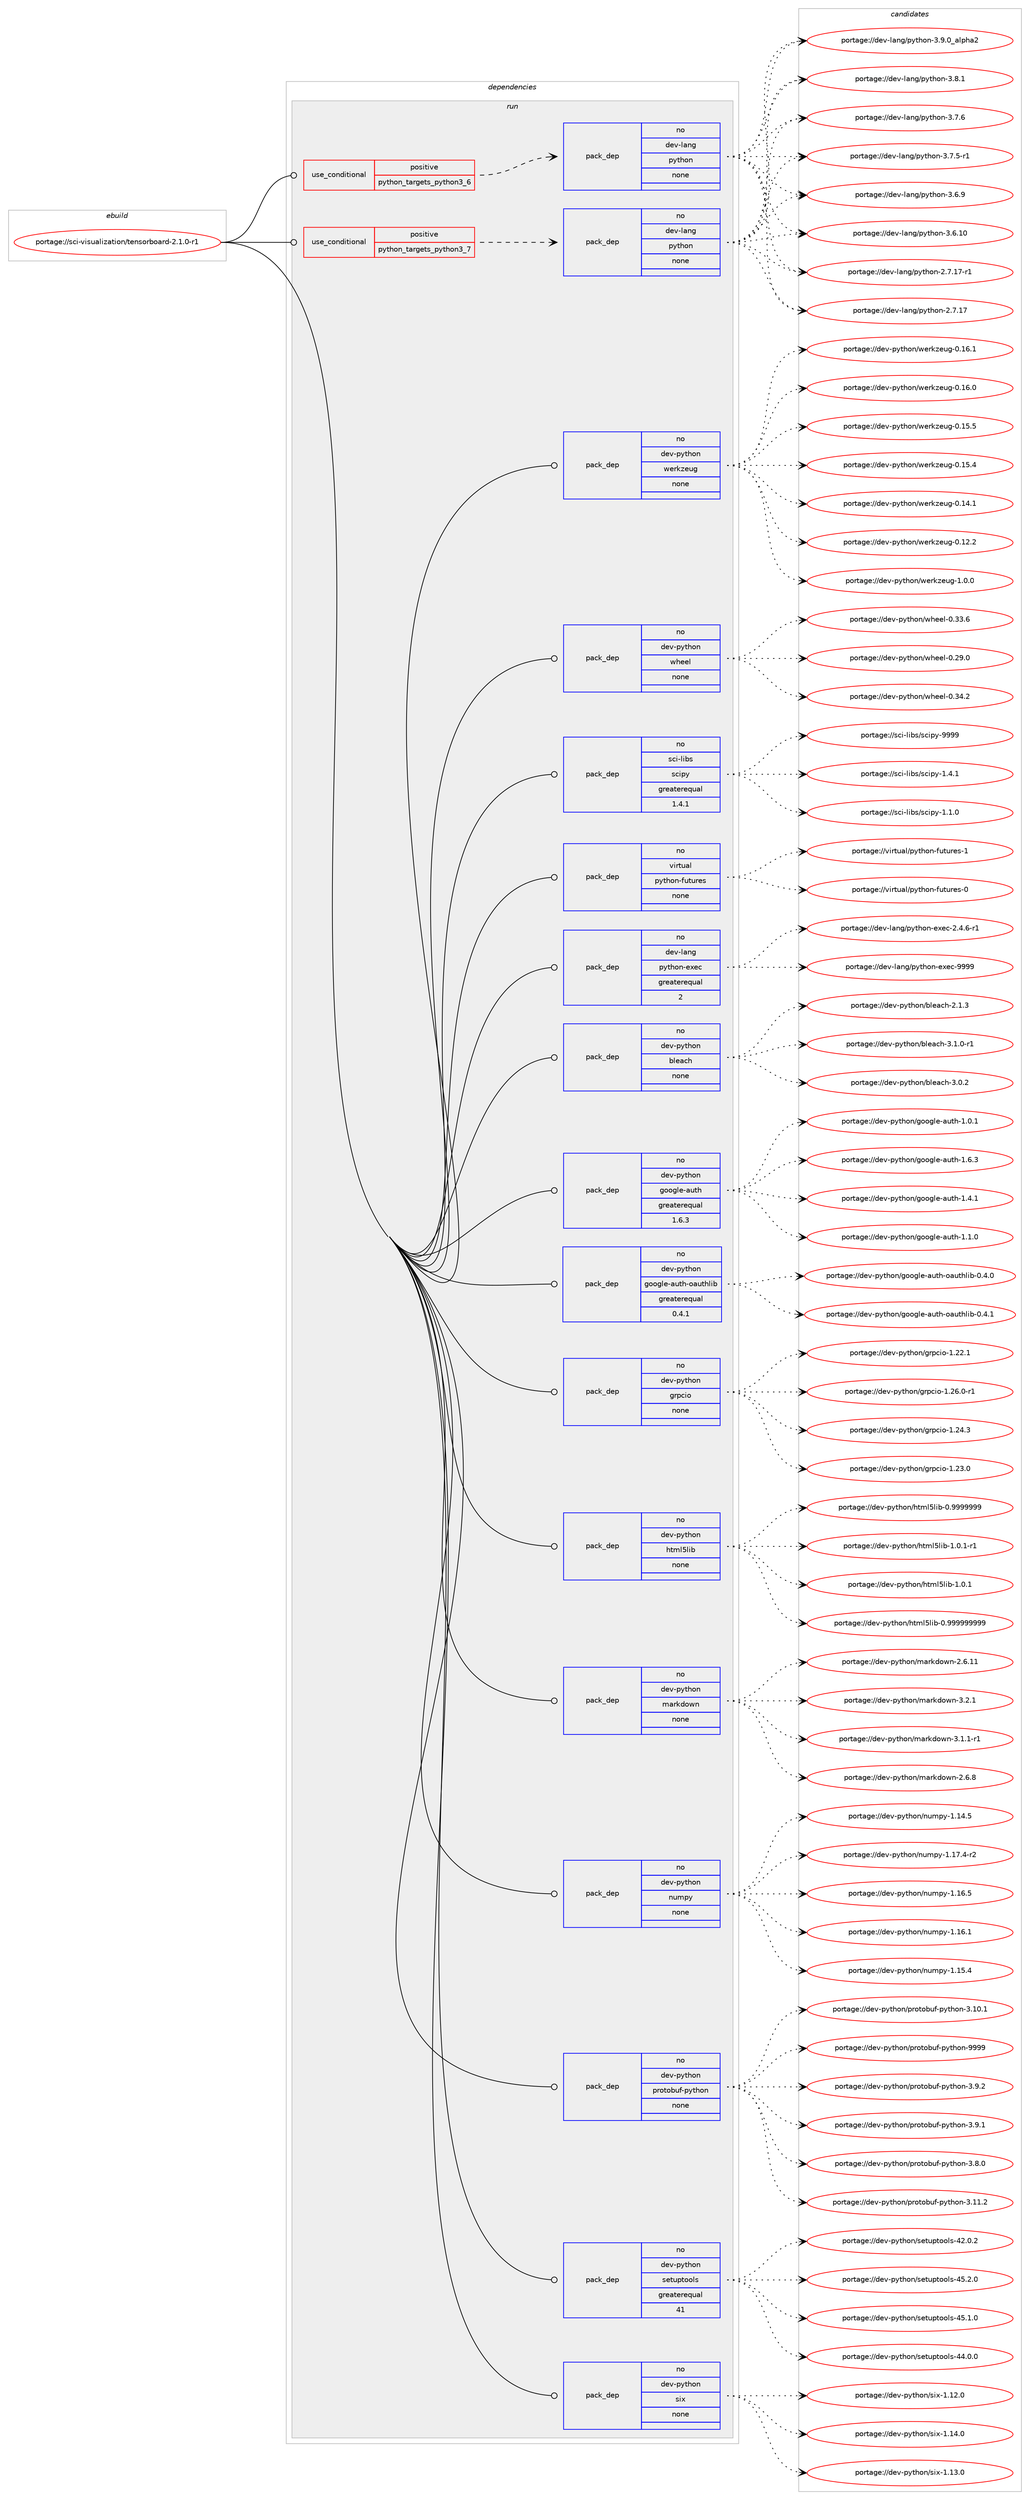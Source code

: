 digraph prolog {

# *************
# Graph options
# *************

newrank=true;
concentrate=true;
compound=true;
graph [rankdir=LR,fontname=Helvetica,fontsize=10,ranksep=1.5];#, ranksep=2.5, nodesep=0.2];
edge  [arrowhead=vee];
node  [fontname=Helvetica,fontsize=10];

# **********
# The ebuild
# **********

subgraph cluster_leftcol {
color=gray;
rank=same;
label=<<i>ebuild</i>>;
id [label="portage://sci-visualization/tensorboard-2.1.0-r1", color=red, width=4, href="../sci-visualization/tensorboard-2.1.0-r1.svg"];
}

# ****************
# The dependencies
# ****************

subgraph cluster_midcol {
color=gray;
label=<<i>dependencies</i>>;
subgraph cluster_compile {
fillcolor="#eeeeee";
style=filled;
label=<<i>compile</i>>;
}
subgraph cluster_compileandrun {
fillcolor="#eeeeee";
style=filled;
label=<<i>compile and run</i>>;
}
subgraph cluster_run {
fillcolor="#eeeeee";
style=filled;
label=<<i>run</i>>;
subgraph cond10020 {
dependency48235 [label=<<TABLE BORDER="0" CELLBORDER="1" CELLSPACING="0" CELLPADDING="4"><TR><TD ROWSPAN="3" CELLPADDING="10">use_conditional</TD></TR><TR><TD>positive</TD></TR><TR><TD>python_targets_python3_6</TD></TR></TABLE>>, shape=none, color=red];
subgraph pack37158 {
dependency48236 [label=<<TABLE BORDER="0" CELLBORDER="1" CELLSPACING="0" CELLPADDING="4" WIDTH="220"><TR><TD ROWSPAN="6" CELLPADDING="30">pack_dep</TD></TR><TR><TD WIDTH="110">no</TD></TR><TR><TD>dev-lang</TD></TR><TR><TD>python</TD></TR><TR><TD>none</TD></TR><TR><TD></TD></TR></TABLE>>, shape=none, color=blue];
}
dependency48235:e -> dependency48236:w [weight=20,style="dashed",arrowhead="vee"];
}
id:e -> dependency48235:w [weight=20,style="solid",arrowhead="odot"];
subgraph cond10021 {
dependency48237 [label=<<TABLE BORDER="0" CELLBORDER="1" CELLSPACING="0" CELLPADDING="4"><TR><TD ROWSPAN="3" CELLPADDING="10">use_conditional</TD></TR><TR><TD>positive</TD></TR><TR><TD>python_targets_python3_7</TD></TR></TABLE>>, shape=none, color=red];
subgraph pack37159 {
dependency48238 [label=<<TABLE BORDER="0" CELLBORDER="1" CELLSPACING="0" CELLPADDING="4" WIDTH="220"><TR><TD ROWSPAN="6" CELLPADDING="30">pack_dep</TD></TR><TR><TD WIDTH="110">no</TD></TR><TR><TD>dev-lang</TD></TR><TR><TD>python</TD></TR><TR><TD>none</TD></TR><TR><TD></TD></TR></TABLE>>, shape=none, color=blue];
}
dependency48237:e -> dependency48238:w [weight=20,style="dashed",arrowhead="vee"];
}
id:e -> dependency48237:w [weight=20,style="solid",arrowhead="odot"];
subgraph pack37160 {
dependency48239 [label=<<TABLE BORDER="0" CELLBORDER="1" CELLSPACING="0" CELLPADDING="4" WIDTH="220"><TR><TD ROWSPAN="6" CELLPADDING="30">pack_dep</TD></TR><TR><TD WIDTH="110">no</TD></TR><TR><TD>dev-lang</TD></TR><TR><TD>python-exec</TD></TR><TR><TD>greaterequal</TD></TR><TR><TD>2</TD></TR></TABLE>>, shape=none, color=blue];
}
id:e -> dependency48239:w [weight=20,style="solid",arrowhead="odot"];
subgraph pack37161 {
dependency48240 [label=<<TABLE BORDER="0" CELLBORDER="1" CELLSPACING="0" CELLPADDING="4" WIDTH="220"><TR><TD ROWSPAN="6" CELLPADDING="30">pack_dep</TD></TR><TR><TD WIDTH="110">no</TD></TR><TR><TD>dev-python</TD></TR><TR><TD>bleach</TD></TR><TR><TD>none</TD></TR><TR><TD></TD></TR></TABLE>>, shape=none, color=blue];
}
id:e -> dependency48240:w [weight=20,style="solid",arrowhead="odot"];
subgraph pack37162 {
dependency48241 [label=<<TABLE BORDER="0" CELLBORDER="1" CELLSPACING="0" CELLPADDING="4" WIDTH="220"><TR><TD ROWSPAN="6" CELLPADDING="30">pack_dep</TD></TR><TR><TD WIDTH="110">no</TD></TR><TR><TD>dev-python</TD></TR><TR><TD>google-auth</TD></TR><TR><TD>greaterequal</TD></TR><TR><TD>1.6.3</TD></TR></TABLE>>, shape=none, color=blue];
}
id:e -> dependency48241:w [weight=20,style="solid",arrowhead="odot"];
subgraph pack37163 {
dependency48242 [label=<<TABLE BORDER="0" CELLBORDER="1" CELLSPACING="0" CELLPADDING="4" WIDTH="220"><TR><TD ROWSPAN="6" CELLPADDING="30">pack_dep</TD></TR><TR><TD WIDTH="110">no</TD></TR><TR><TD>dev-python</TD></TR><TR><TD>google-auth-oauthlib</TD></TR><TR><TD>greaterequal</TD></TR><TR><TD>0.4.1</TD></TR></TABLE>>, shape=none, color=blue];
}
id:e -> dependency48242:w [weight=20,style="solid",arrowhead="odot"];
subgraph pack37164 {
dependency48243 [label=<<TABLE BORDER="0" CELLBORDER="1" CELLSPACING="0" CELLPADDING="4" WIDTH="220"><TR><TD ROWSPAN="6" CELLPADDING="30">pack_dep</TD></TR><TR><TD WIDTH="110">no</TD></TR><TR><TD>dev-python</TD></TR><TR><TD>grpcio</TD></TR><TR><TD>none</TD></TR><TR><TD></TD></TR></TABLE>>, shape=none, color=blue];
}
id:e -> dependency48243:w [weight=20,style="solid",arrowhead="odot"];
subgraph pack37165 {
dependency48244 [label=<<TABLE BORDER="0" CELLBORDER="1" CELLSPACING="0" CELLPADDING="4" WIDTH="220"><TR><TD ROWSPAN="6" CELLPADDING="30">pack_dep</TD></TR><TR><TD WIDTH="110">no</TD></TR><TR><TD>dev-python</TD></TR><TR><TD>html5lib</TD></TR><TR><TD>none</TD></TR><TR><TD></TD></TR></TABLE>>, shape=none, color=blue];
}
id:e -> dependency48244:w [weight=20,style="solid",arrowhead="odot"];
subgraph pack37166 {
dependency48245 [label=<<TABLE BORDER="0" CELLBORDER="1" CELLSPACING="0" CELLPADDING="4" WIDTH="220"><TR><TD ROWSPAN="6" CELLPADDING="30">pack_dep</TD></TR><TR><TD WIDTH="110">no</TD></TR><TR><TD>dev-python</TD></TR><TR><TD>markdown</TD></TR><TR><TD>none</TD></TR><TR><TD></TD></TR></TABLE>>, shape=none, color=blue];
}
id:e -> dependency48245:w [weight=20,style="solid",arrowhead="odot"];
subgraph pack37167 {
dependency48246 [label=<<TABLE BORDER="0" CELLBORDER="1" CELLSPACING="0" CELLPADDING="4" WIDTH="220"><TR><TD ROWSPAN="6" CELLPADDING="30">pack_dep</TD></TR><TR><TD WIDTH="110">no</TD></TR><TR><TD>dev-python</TD></TR><TR><TD>numpy</TD></TR><TR><TD>none</TD></TR><TR><TD></TD></TR></TABLE>>, shape=none, color=blue];
}
id:e -> dependency48246:w [weight=20,style="solid",arrowhead="odot"];
subgraph pack37168 {
dependency48247 [label=<<TABLE BORDER="0" CELLBORDER="1" CELLSPACING="0" CELLPADDING="4" WIDTH="220"><TR><TD ROWSPAN="6" CELLPADDING="30">pack_dep</TD></TR><TR><TD WIDTH="110">no</TD></TR><TR><TD>dev-python</TD></TR><TR><TD>protobuf-python</TD></TR><TR><TD>none</TD></TR><TR><TD></TD></TR></TABLE>>, shape=none, color=blue];
}
id:e -> dependency48247:w [weight=20,style="solid",arrowhead="odot"];
subgraph pack37169 {
dependency48248 [label=<<TABLE BORDER="0" CELLBORDER="1" CELLSPACING="0" CELLPADDING="4" WIDTH="220"><TR><TD ROWSPAN="6" CELLPADDING="30">pack_dep</TD></TR><TR><TD WIDTH="110">no</TD></TR><TR><TD>dev-python</TD></TR><TR><TD>setuptools</TD></TR><TR><TD>greaterequal</TD></TR><TR><TD>41</TD></TR></TABLE>>, shape=none, color=blue];
}
id:e -> dependency48248:w [weight=20,style="solid",arrowhead="odot"];
subgraph pack37170 {
dependency48249 [label=<<TABLE BORDER="0" CELLBORDER="1" CELLSPACING="0" CELLPADDING="4" WIDTH="220"><TR><TD ROWSPAN="6" CELLPADDING="30">pack_dep</TD></TR><TR><TD WIDTH="110">no</TD></TR><TR><TD>dev-python</TD></TR><TR><TD>six</TD></TR><TR><TD>none</TD></TR><TR><TD></TD></TR></TABLE>>, shape=none, color=blue];
}
id:e -> dependency48249:w [weight=20,style="solid",arrowhead="odot"];
subgraph pack37171 {
dependency48250 [label=<<TABLE BORDER="0" CELLBORDER="1" CELLSPACING="0" CELLPADDING="4" WIDTH="220"><TR><TD ROWSPAN="6" CELLPADDING="30">pack_dep</TD></TR><TR><TD WIDTH="110">no</TD></TR><TR><TD>dev-python</TD></TR><TR><TD>werkzeug</TD></TR><TR><TD>none</TD></TR><TR><TD></TD></TR></TABLE>>, shape=none, color=blue];
}
id:e -> dependency48250:w [weight=20,style="solid",arrowhead="odot"];
subgraph pack37172 {
dependency48251 [label=<<TABLE BORDER="0" CELLBORDER="1" CELLSPACING="0" CELLPADDING="4" WIDTH="220"><TR><TD ROWSPAN="6" CELLPADDING="30">pack_dep</TD></TR><TR><TD WIDTH="110">no</TD></TR><TR><TD>dev-python</TD></TR><TR><TD>wheel</TD></TR><TR><TD>none</TD></TR><TR><TD></TD></TR></TABLE>>, shape=none, color=blue];
}
id:e -> dependency48251:w [weight=20,style="solid",arrowhead="odot"];
subgraph pack37173 {
dependency48252 [label=<<TABLE BORDER="0" CELLBORDER="1" CELLSPACING="0" CELLPADDING="4" WIDTH="220"><TR><TD ROWSPAN="6" CELLPADDING="30">pack_dep</TD></TR><TR><TD WIDTH="110">no</TD></TR><TR><TD>sci-libs</TD></TR><TR><TD>scipy</TD></TR><TR><TD>greaterequal</TD></TR><TR><TD>1.4.1</TD></TR></TABLE>>, shape=none, color=blue];
}
id:e -> dependency48252:w [weight=20,style="solid",arrowhead="odot"];
subgraph pack37174 {
dependency48253 [label=<<TABLE BORDER="0" CELLBORDER="1" CELLSPACING="0" CELLPADDING="4" WIDTH="220"><TR><TD ROWSPAN="6" CELLPADDING="30">pack_dep</TD></TR><TR><TD WIDTH="110">no</TD></TR><TR><TD>virtual</TD></TR><TR><TD>python-futures</TD></TR><TR><TD>none</TD></TR><TR><TD></TD></TR></TABLE>>, shape=none, color=blue];
}
id:e -> dependency48253:w [weight=20,style="solid",arrowhead="odot"];
}
}

# **************
# The candidates
# **************

subgraph cluster_choices {
rank=same;
color=gray;
label=<<i>candidates</i>>;

subgraph choice37158 {
color=black;
nodesep=1;
choice10010111845108971101034711212111610411111045514657464895971081121049750 [label="portage://dev-lang/python-3.9.0_alpha2", color=red, width=4,href="../dev-lang/python-3.9.0_alpha2.svg"];
choice100101118451089711010347112121116104111110455146564649 [label="portage://dev-lang/python-3.8.1", color=red, width=4,href="../dev-lang/python-3.8.1.svg"];
choice100101118451089711010347112121116104111110455146554654 [label="portage://dev-lang/python-3.7.6", color=red, width=4,href="../dev-lang/python-3.7.6.svg"];
choice1001011184510897110103471121211161041111104551465546534511449 [label="portage://dev-lang/python-3.7.5-r1", color=red, width=4,href="../dev-lang/python-3.7.5-r1.svg"];
choice100101118451089711010347112121116104111110455146544657 [label="portage://dev-lang/python-3.6.9", color=red, width=4,href="../dev-lang/python-3.6.9.svg"];
choice10010111845108971101034711212111610411111045514654464948 [label="portage://dev-lang/python-3.6.10", color=red, width=4,href="../dev-lang/python-3.6.10.svg"];
choice100101118451089711010347112121116104111110455046554649554511449 [label="portage://dev-lang/python-2.7.17-r1", color=red, width=4,href="../dev-lang/python-2.7.17-r1.svg"];
choice10010111845108971101034711212111610411111045504655464955 [label="portage://dev-lang/python-2.7.17", color=red, width=4,href="../dev-lang/python-2.7.17.svg"];
dependency48236:e -> choice10010111845108971101034711212111610411111045514657464895971081121049750:w [style=dotted,weight="100"];
dependency48236:e -> choice100101118451089711010347112121116104111110455146564649:w [style=dotted,weight="100"];
dependency48236:e -> choice100101118451089711010347112121116104111110455146554654:w [style=dotted,weight="100"];
dependency48236:e -> choice1001011184510897110103471121211161041111104551465546534511449:w [style=dotted,weight="100"];
dependency48236:e -> choice100101118451089711010347112121116104111110455146544657:w [style=dotted,weight="100"];
dependency48236:e -> choice10010111845108971101034711212111610411111045514654464948:w [style=dotted,weight="100"];
dependency48236:e -> choice100101118451089711010347112121116104111110455046554649554511449:w [style=dotted,weight="100"];
dependency48236:e -> choice10010111845108971101034711212111610411111045504655464955:w [style=dotted,weight="100"];
}
subgraph choice37159 {
color=black;
nodesep=1;
choice10010111845108971101034711212111610411111045514657464895971081121049750 [label="portage://dev-lang/python-3.9.0_alpha2", color=red, width=4,href="../dev-lang/python-3.9.0_alpha2.svg"];
choice100101118451089711010347112121116104111110455146564649 [label="portage://dev-lang/python-3.8.1", color=red, width=4,href="../dev-lang/python-3.8.1.svg"];
choice100101118451089711010347112121116104111110455146554654 [label="portage://dev-lang/python-3.7.6", color=red, width=4,href="../dev-lang/python-3.7.6.svg"];
choice1001011184510897110103471121211161041111104551465546534511449 [label="portage://dev-lang/python-3.7.5-r1", color=red, width=4,href="../dev-lang/python-3.7.5-r1.svg"];
choice100101118451089711010347112121116104111110455146544657 [label="portage://dev-lang/python-3.6.9", color=red, width=4,href="../dev-lang/python-3.6.9.svg"];
choice10010111845108971101034711212111610411111045514654464948 [label="portage://dev-lang/python-3.6.10", color=red, width=4,href="../dev-lang/python-3.6.10.svg"];
choice100101118451089711010347112121116104111110455046554649554511449 [label="portage://dev-lang/python-2.7.17-r1", color=red, width=4,href="../dev-lang/python-2.7.17-r1.svg"];
choice10010111845108971101034711212111610411111045504655464955 [label="portage://dev-lang/python-2.7.17", color=red, width=4,href="../dev-lang/python-2.7.17.svg"];
dependency48238:e -> choice10010111845108971101034711212111610411111045514657464895971081121049750:w [style=dotted,weight="100"];
dependency48238:e -> choice100101118451089711010347112121116104111110455146564649:w [style=dotted,weight="100"];
dependency48238:e -> choice100101118451089711010347112121116104111110455146554654:w [style=dotted,weight="100"];
dependency48238:e -> choice1001011184510897110103471121211161041111104551465546534511449:w [style=dotted,weight="100"];
dependency48238:e -> choice100101118451089711010347112121116104111110455146544657:w [style=dotted,weight="100"];
dependency48238:e -> choice10010111845108971101034711212111610411111045514654464948:w [style=dotted,weight="100"];
dependency48238:e -> choice100101118451089711010347112121116104111110455046554649554511449:w [style=dotted,weight="100"];
dependency48238:e -> choice10010111845108971101034711212111610411111045504655464955:w [style=dotted,weight="100"];
}
subgraph choice37160 {
color=black;
nodesep=1;
choice10010111845108971101034711212111610411111045101120101994557575757 [label="portage://dev-lang/python-exec-9999", color=red, width=4,href="../dev-lang/python-exec-9999.svg"];
choice10010111845108971101034711212111610411111045101120101994550465246544511449 [label="portage://dev-lang/python-exec-2.4.6-r1", color=red, width=4,href="../dev-lang/python-exec-2.4.6-r1.svg"];
dependency48239:e -> choice10010111845108971101034711212111610411111045101120101994557575757:w [style=dotted,weight="100"];
dependency48239:e -> choice10010111845108971101034711212111610411111045101120101994550465246544511449:w [style=dotted,weight="100"];
}
subgraph choice37161 {
color=black;
nodesep=1;
choice10010111845112121116104111110479810810197991044551464946484511449 [label="portage://dev-python/bleach-3.1.0-r1", color=red, width=4,href="../dev-python/bleach-3.1.0-r1.svg"];
choice1001011184511212111610411111047981081019799104455146484650 [label="portage://dev-python/bleach-3.0.2", color=red, width=4,href="../dev-python/bleach-3.0.2.svg"];
choice1001011184511212111610411111047981081019799104455046494651 [label="portage://dev-python/bleach-2.1.3", color=red, width=4,href="../dev-python/bleach-2.1.3.svg"];
dependency48240:e -> choice10010111845112121116104111110479810810197991044551464946484511449:w [style=dotted,weight="100"];
dependency48240:e -> choice1001011184511212111610411111047981081019799104455146484650:w [style=dotted,weight="100"];
dependency48240:e -> choice1001011184511212111610411111047981081019799104455046494651:w [style=dotted,weight="100"];
}
subgraph choice37162 {
color=black;
nodesep=1;
choice10010111845112121116104111110471031111111031081014597117116104454946544651 [label="portage://dev-python/google-auth-1.6.3", color=red, width=4,href="../dev-python/google-auth-1.6.3.svg"];
choice10010111845112121116104111110471031111111031081014597117116104454946524649 [label="portage://dev-python/google-auth-1.4.1", color=red, width=4,href="../dev-python/google-auth-1.4.1.svg"];
choice10010111845112121116104111110471031111111031081014597117116104454946494648 [label="portage://dev-python/google-auth-1.1.0", color=red, width=4,href="../dev-python/google-auth-1.1.0.svg"];
choice10010111845112121116104111110471031111111031081014597117116104454946484649 [label="portage://dev-python/google-auth-1.0.1", color=red, width=4,href="../dev-python/google-auth-1.0.1.svg"];
dependency48241:e -> choice10010111845112121116104111110471031111111031081014597117116104454946544651:w [style=dotted,weight="100"];
dependency48241:e -> choice10010111845112121116104111110471031111111031081014597117116104454946524649:w [style=dotted,weight="100"];
dependency48241:e -> choice10010111845112121116104111110471031111111031081014597117116104454946494648:w [style=dotted,weight="100"];
dependency48241:e -> choice10010111845112121116104111110471031111111031081014597117116104454946484649:w [style=dotted,weight="100"];
}
subgraph choice37163 {
color=black;
nodesep=1;
choice10010111845112121116104111110471031111111031081014597117116104451119711711610410810598454846524649 [label="portage://dev-python/google-auth-oauthlib-0.4.1", color=red, width=4,href="../dev-python/google-auth-oauthlib-0.4.1.svg"];
choice10010111845112121116104111110471031111111031081014597117116104451119711711610410810598454846524648 [label="portage://dev-python/google-auth-oauthlib-0.4.0", color=red, width=4,href="../dev-python/google-auth-oauthlib-0.4.0.svg"];
dependency48242:e -> choice10010111845112121116104111110471031111111031081014597117116104451119711711610410810598454846524649:w [style=dotted,weight="100"];
dependency48242:e -> choice10010111845112121116104111110471031111111031081014597117116104451119711711610410810598454846524648:w [style=dotted,weight="100"];
}
subgraph choice37164 {
color=black;
nodesep=1;
choice100101118451121211161041111104710311411299105111454946505446484511449 [label="portage://dev-python/grpcio-1.26.0-r1", color=red, width=4,href="../dev-python/grpcio-1.26.0-r1.svg"];
choice10010111845112121116104111110471031141129910511145494650524651 [label="portage://dev-python/grpcio-1.24.3", color=red, width=4,href="../dev-python/grpcio-1.24.3.svg"];
choice10010111845112121116104111110471031141129910511145494650514648 [label="portage://dev-python/grpcio-1.23.0", color=red, width=4,href="../dev-python/grpcio-1.23.0.svg"];
choice10010111845112121116104111110471031141129910511145494650504649 [label="portage://dev-python/grpcio-1.22.1", color=red, width=4,href="../dev-python/grpcio-1.22.1.svg"];
dependency48243:e -> choice100101118451121211161041111104710311411299105111454946505446484511449:w [style=dotted,weight="100"];
dependency48243:e -> choice10010111845112121116104111110471031141129910511145494650524651:w [style=dotted,weight="100"];
dependency48243:e -> choice10010111845112121116104111110471031141129910511145494650514648:w [style=dotted,weight="100"];
dependency48243:e -> choice10010111845112121116104111110471031141129910511145494650504649:w [style=dotted,weight="100"];
}
subgraph choice37165 {
color=black;
nodesep=1;
choice100101118451121211161041111104710411610910853108105984549464846494511449 [label="portage://dev-python/html5lib-1.0.1-r1", color=red, width=4,href="../dev-python/html5lib-1.0.1-r1.svg"];
choice10010111845112121116104111110471041161091085310810598454946484649 [label="portage://dev-python/html5lib-1.0.1", color=red, width=4,href="../dev-python/html5lib-1.0.1.svg"];
choice10010111845112121116104111110471041161091085310810598454846575757575757575757 [label="portage://dev-python/html5lib-0.999999999", color=red, width=4,href="../dev-python/html5lib-0.999999999.svg"];
choice1001011184511212111610411111047104116109108531081059845484657575757575757 [label="portage://dev-python/html5lib-0.9999999", color=red, width=4,href="../dev-python/html5lib-0.9999999.svg"];
dependency48244:e -> choice100101118451121211161041111104710411610910853108105984549464846494511449:w [style=dotted,weight="100"];
dependency48244:e -> choice10010111845112121116104111110471041161091085310810598454946484649:w [style=dotted,weight="100"];
dependency48244:e -> choice10010111845112121116104111110471041161091085310810598454846575757575757575757:w [style=dotted,weight="100"];
dependency48244:e -> choice1001011184511212111610411111047104116109108531081059845484657575757575757:w [style=dotted,weight="100"];
}
subgraph choice37166 {
color=black;
nodesep=1;
choice100101118451121211161041111104710997114107100111119110455146504649 [label="portage://dev-python/markdown-3.2.1", color=red, width=4,href="../dev-python/markdown-3.2.1.svg"];
choice1001011184511212111610411111047109971141071001111191104551464946494511449 [label="portage://dev-python/markdown-3.1.1-r1", color=red, width=4,href="../dev-python/markdown-3.1.1-r1.svg"];
choice100101118451121211161041111104710997114107100111119110455046544656 [label="portage://dev-python/markdown-2.6.8", color=red, width=4,href="../dev-python/markdown-2.6.8.svg"];
choice10010111845112121116104111110471099711410710011111911045504654464949 [label="portage://dev-python/markdown-2.6.11", color=red, width=4,href="../dev-python/markdown-2.6.11.svg"];
dependency48245:e -> choice100101118451121211161041111104710997114107100111119110455146504649:w [style=dotted,weight="100"];
dependency48245:e -> choice1001011184511212111610411111047109971141071001111191104551464946494511449:w [style=dotted,weight="100"];
dependency48245:e -> choice100101118451121211161041111104710997114107100111119110455046544656:w [style=dotted,weight="100"];
dependency48245:e -> choice10010111845112121116104111110471099711410710011111911045504654464949:w [style=dotted,weight="100"];
}
subgraph choice37167 {
color=black;
nodesep=1;
choice1001011184511212111610411111047110117109112121454946495546524511450 [label="portage://dev-python/numpy-1.17.4-r2", color=red, width=4,href="../dev-python/numpy-1.17.4-r2.svg"];
choice100101118451121211161041111104711011710911212145494649544653 [label="portage://dev-python/numpy-1.16.5", color=red, width=4,href="../dev-python/numpy-1.16.5.svg"];
choice100101118451121211161041111104711011710911212145494649544649 [label="portage://dev-python/numpy-1.16.1", color=red, width=4,href="../dev-python/numpy-1.16.1.svg"];
choice100101118451121211161041111104711011710911212145494649534652 [label="portage://dev-python/numpy-1.15.4", color=red, width=4,href="../dev-python/numpy-1.15.4.svg"];
choice100101118451121211161041111104711011710911212145494649524653 [label="portage://dev-python/numpy-1.14.5", color=red, width=4,href="../dev-python/numpy-1.14.5.svg"];
dependency48246:e -> choice1001011184511212111610411111047110117109112121454946495546524511450:w [style=dotted,weight="100"];
dependency48246:e -> choice100101118451121211161041111104711011710911212145494649544653:w [style=dotted,weight="100"];
dependency48246:e -> choice100101118451121211161041111104711011710911212145494649544649:w [style=dotted,weight="100"];
dependency48246:e -> choice100101118451121211161041111104711011710911212145494649534652:w [style=dotted,weight="100"];
dependency48246:e -> choice100101118451121211161041111104711011710911212145494649524653:w [style=dotted,weight="100"];
}
subgraph choice37168 {
color=black;
nodesep=1;
choice100101118451121211161041111104711211411111611198117102451121211161041111104557575757 [label="portage://dev-python/protobuf-python-9999", color=red, width=4,href="../dev-python/protobuf-python-9999.svg"];
choice10010111845112121116104111110471121141111161119811710245112121116104111110455146574650 [label="portage://dev-python/protobuf-python-3.9.2", color=red, width=4,href="../dev-python/protobuf-python-3.9.2.svg"];
choice10010111845112121116104111110471121141111161119811710245112121116104111110455146574649 [label="portage://dev-python/protobuf-python-3.9.1", color=red, width=4,href="../dev-python/protobuf-python-3.9.1.svg"];
choice10010111845112121116104111110471121141111161119811710245112121116104111110455146564648 [label="portage://dev-python/protobuf-python-3.8.0", color=red, width=4,href="../dev-python/protobuf-python-3.8.0.svg"];
choice1001011184511212111610411111047112114111116111981171024511212111610411111045514649494650 [label="portage://dev-python/protobuf-python-3.11.2", color=red, width=4,href="../dev-python/protobuf-python-3.11.2.svg"];
choice1001011184511212111610411111047112114111116111981171024511212111610411111045514649484649 [label="portage://dev-python/protobuf-python-3.10.1", color=red, width=4,href="../dev-python/protobuf-python-3.10.1.svg"];
dependency48247:e -> choice100101118451121211161041111104711211411111611198117102451121211161041111104557575757:w [style=dotted,weight="100"];
dependency48247:e -> choice10010111845112121116104111110471121141111161119811710245112121116104111110455146574650:w [style=dotted,weight="100"];
dependency48247:e -> choice10010111845112121116104111110471121141111161119811710245112121116104111110455146574649:w [style=dotted,weight="100"];
dependency48247:e -> choice10010111845112121116104111110471121141111161119811710245112121116104111110455146564648:w [style=dotted,weight="100"];
dependency48247:e -> choice1001011184511212111610411111047112114111116111981171024511212111610411111045514649494650:w [style=dotted,weight="100"];
dependency48247:e -> choice1001011184511212111610411111047112114111116111981171024511212111610411111045514649484649:w [style=dotted,weight="100"];
}
subgraph choice37169 {
color=black;
nodesep=1;
choice100101118451121211161041111104711510111611711211611111110811545525346504648 [label="portage://dev-python/setuptools-45.2.0", color=red, width=4,href="../dev-python/setuptools-45.2.0.svg"];
choice100101118451121211161041111104711510111611711211611111110811545525346494648 [label="portage://dev-python/setuptools-45.1.0", color=red, width=4,href="../dev-python/setuptools-45.1.0.svg"];
choice100101118451121211161041111104711510111611711211611111110811545525246484648 [label="portage://dev-python/setuptools-44.0.0", color=red, width=4,href="../dev-python/setuptools-44.0.0.svg"];
choice100101118451121211161041111104711510111611711211611111110811545525046484650 [label="portage://dev-python/setuptools-42.0.2", color=red, width=4,href="../dev-python/setuptools-42.0.2.svg"];
dependency48248:e -> choice100101118451121211161041111104711510111611711211611111110811545525346504648:w [style=dotted,weight="100"];
dependency48248:e -> choice100101118451121211161041111104711510111611711211611111110811545525346494648:w [style=dotted,weight="100"];
dependency48248:e -> choice100101118451121211161041111104711510111611711211611111110811545525246484648:w [style=dotted,weight="100"];
dependency48248:e -> choice100101118451121211161041111104711510111611711211611111110811545525046484650:w [style=dotted,weight="100"];
}
subgraph choice37170 {
color=black;
nodesep=1;
choice100101118451121211161041111104711510512045494649524648 [label="portage://dev-python/six-1.14.0", color=red, width=4,href="../dev-python/six-1.14.0.svg"];
choice100101118451121211161041111104711510512045494649514648 [label="portage://dev-python/six-1.13.0", color=red, width=4,href="../dev-python/six-1.13.0.svg"];
choice100101118451121211161041111104711510512045494649504648 [label="portage://dev-python/six-1.12.0", color=red, width=4,href="../dev-python/six-1.12.0.svg"];
dependency48249:e -> choice100101118451121211161041111104711510512045494649524648:w [style=dotted,weight="100"];
dependency48249:e -> choice100101118451121211161041111104711510512045494649514648:w [style=dotted,weight="100"];
dependency48249:e -> choice100101118451121211161041111104711510512045494649504648:w [style=dotted,weight="100"];
}
subgraph choice37171 {
color=black;
nodesep=1;
choice1001011184511212111610411111047119101114107122101117103454946484648 [label="portage://dev-python/werkzeug-1.0.0", color=red, width=4,href="../dev-python/werkzeug-1.0.0.svg"];
choice100101118451121211161041111104711910111410712210111710345484649544649 [label="portage://dev-python/werkzeug-0.16.1", color=red, width=4,href="../dev-python/werkzeug-0.16.1.svg"];
choice100101118451121211161041111104711910111410712210111710345484649544648 [label="portage://dev-python/werkzeug-0.16.0", color=red, width=4,href="../dev-python/werkzeug-0.16.0.svg"];
choice100101118451121211161041111104711910111410712210111710345484649534653 [label="portage://dev-python/werkzeug-0.15.5", color=red, width=4,href="../dev-python/werkzeug-0.15.5.svg"];
choice100101118451121211161041111104711910111410712210111710345484649534652 [label="portage://dev-python/werkzeug-0.15.4", color=red, width=4,href="../dev-python/werkzeug-0.15.4.svg"];
choice100101118451121211161041111104711910111410712210111710345484649524649 [label="portage://dev-python/werkzeug-0.14.1", color=red, width=4,href="../dev-python/werkzeug-0.14.1.svg"];
choice100101118451121211161041111104711910111410712210111710345484649504650 [label="portage://dev-python/werkzeug-0.12.2", color=red, width=4,href="../dev-python/werkzeug-0.12.2.svg"];
dependency48250:e -> choice1001011184511212111610411111047119101114107122101117103454946484648:w [style=dotted,weight="100"];
dependency48250:e -> choice100101118451121211161041111104711910111410712210111710345484649544649:w [style=dotted,weight="100"];
dependency48250:e -> choice100101118451121211161041111104711910111410712210111710345484649544648:w [style=dotted,weight="100"];
dependency48250:e -> choice100101118451121211161041111104711910111410712210111710345484649534653:w [style=dotted,weight="100"];
dependency48250:e -> choice100101118451121211161041111104711910111410712210111710345484649534652:w [style=dotted,weight="100"];
dependency48250:e -> choice100101118451121211161041111104711910111410712210111710345484649524649:w [style=dotted,weight="100"];
dependency48250:e -> choice100101118451121211161041111104711910111410712210111710345484649504650:w [style=dotted,weight="100"];
}
subgraph choice37172 {
color=black;
nodesep=1;
choice100101118451121211161041111104711910410110110845484651524650 [label="portage://dev-python/wheel-0.34.2", color=red, width=4,href="../dev-python/wheel-0.34.2.svg"];
choice100101118451121211161041111104711910410110110845484651514654 [label="portage://dev-python/wheel-0.33.6", color=red, width=4,href="../dev-python/wheel-0.33.6.svg"];
choice100101118451121211161041111104711910410110110845484650574648 [label="portage://dev-python/wheel-0.29.0", color=red, width=4,href="../dev-python/wheel-0.29.0.svg"];
dependency48251:e -> choice100101118451121211161041111104711910410110110845484651524650:w [style=dotted,weight="100"];
dependency48251:e -> choice100101118451121211161041111104711910410110110845484651514654:w [style=dotted,weight="100"];
dependency48251:e -> choice100101118451121211161041111104711910410110110845484650574648:w [style=dotted,weight="100"];
}
subgraph choice37173 {
color=black;
nodesep=1;
choice11599105451081059811547115991051121214557575757 [label="portage://sci-libs/scipy-9999", color=red, width=4,href="../sci-libs/scipy-9999.svg"];
choice1159910545108105981154711599105112121454946524649 [label="portage://sci-libs/scipy-1.4.1", color=red, width=4,href="../sci-libs/scipy-1.4.1.svg"];
choice1159910545108105981154711599105112121454946494648 [label="portage://sci-libs/scipy-1.1.0", color=red, width=4,href="../sci-libs/scipy-1.1.0.svg"];
dependency48252:e -> choice11599105451081059811547115991051121214557575757:w [style=dotted,weight="100"];
dependency48252:e -> choice1159910545108105981154711599105112121454946524649:w [style=dotted,weight="100"];
dependency48252:e -> choice1159910545108105981154711599105112121454946494648:w [style=dotted,weight="100"];
}
subgraph choice37174 {
color=black;
nodesep=1;
choice1181051141161179710847112121116104111110451021171161171141011154549 [label="portage://virtual/python-futures-1", color=red, width=4,href="../virtual/python-futures-1.svg"];
choice1181051141161179710847112121116104111110451021171161171141011154548 [label="portage://virtual/python-futures-0", color=red, width=4,href="../virtual/python-futures-0.svg"];
dependency48253:e -> choice1181051141161179710847112121116104111110451021171161171141011154549:w [style=dotted,weight="100"];
dependency48253:e -> choice1181051141161179710847112121116104111110451021171161171141011154548:w [style=dotted,weight="100"];
}
}

}
